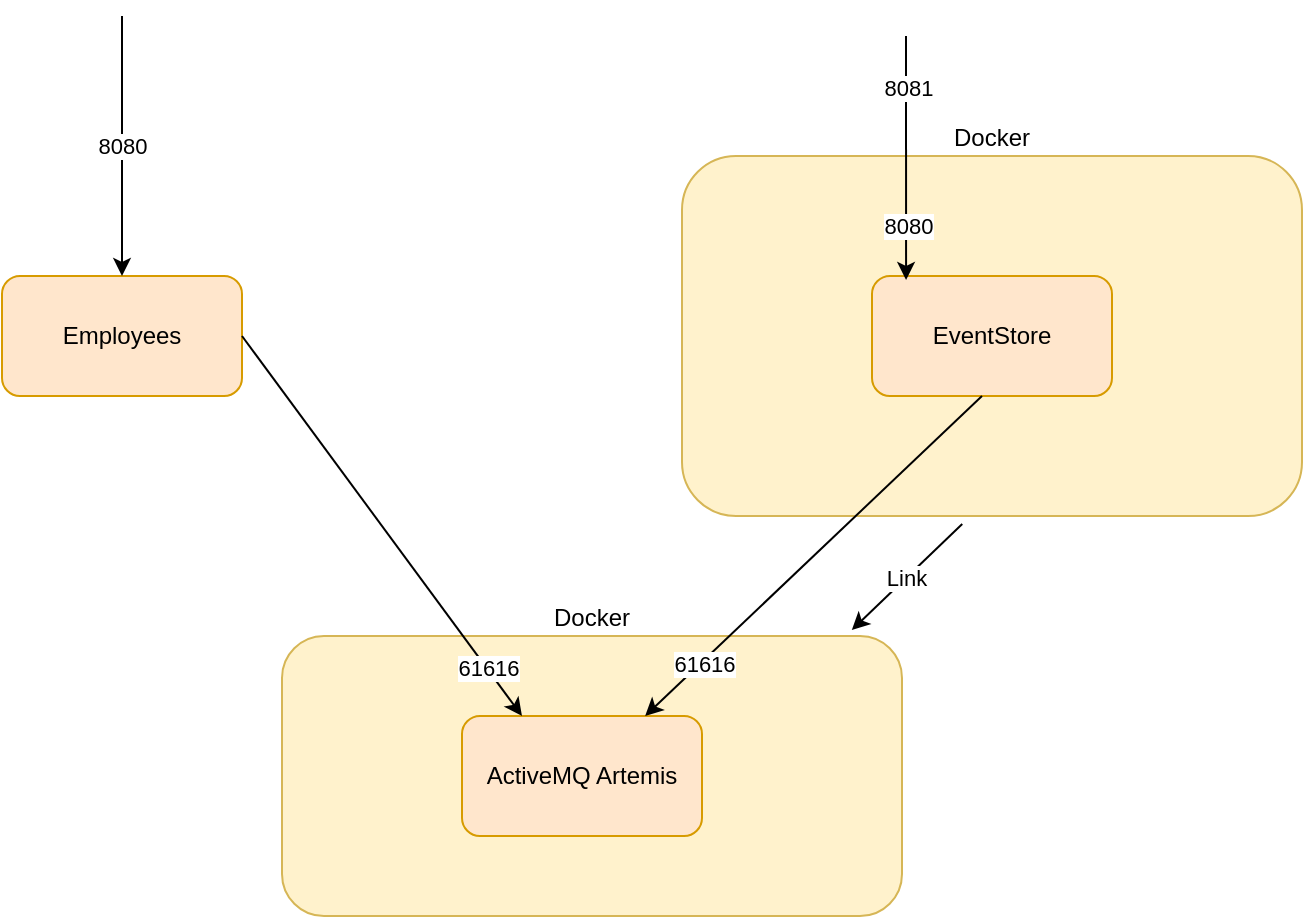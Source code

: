 <mxfile version="13.3.4" type="device"><diagram id="BTBv6-tNyar2MHMd8xic" name="Page-1"><mxGraphModel dx="2062" dy="1123" grid="1" gridSize="10" guides="1" tooltips="1" connect="1" arrows="1" fold="1" page="1" pageScale="1" pageWidth="827" pageHeight="1169" math="0" shadow="0"><root><mxCell id="0"/><mxCell id="1" parent="0"/><mxCell id="8ldLnfp7x8HLEuc7ziJy-1" value="Docker" style="rounded=1;whiteSpace=wrap;html=1;labelPosition=center;verticalLabelPosition=top;align=center;verticalAlign=bottom;fillColor=#fff2cc;strokeColor=#d6b656;" vertex="1" parent="1"><mxGeometry x="229" y="380" width="310" height="140" as="geometry"/></mxCell><mxCell id="BQQIuXZZYZGzbsVP7vFv-1" value="Employees" style="rounded=1;whiteSpace=wrap;html=1;fillColor=#ffe6cc;strokeColor=#d79b00;" parent="1" vertex="1"><mxGeometry x="89" y="200" width="120" height="60" as="geometry"/></mxCell><mxCell id="BQQIuXZZYZGzbsVP7vFv-3" value="Docker" style="rounded=1;whiteSpace=wrap;html=1;labelPosition=center;verticalLabelPosition=top;align=center;verticalAlign=bottom;fillColor=#fff2cc;strokeColor=#d6b656;" parent="1" vertex="1"><mxGeometry x="429" y="140" width="310" height="180" as="geometry"/></mxCell><mxCell id="BQQIuXZZYZGzbsVP7vFv-2" value="EventStore" style="rounded=1;whiteSpace=wrap;html=1;fillColor=#ffe6cc;strokeColor=#d79b00;labelPosition=center;verticalLabelPosition=middle;align=center;verticalAlign=middle;" parent="1" vertex="1"><mxGeometry x="524" y="200" width="120" height="60" as="geometry"/></mxCell><mxCell id="BQQIuXZZYZGzbsVP7vFv-7" value="&lt;div&gt;ActiveMQ Artemis&lt;/div&gt;" style="rounded=1;whiteSpace=wrap;html=1;fillColor=#ffe6cc;strokeColor=#d79b00;" parent="1" vertex="1"><mxGeometry x="319" y="420" width="120" height="60" as="geometry"/></mxCell><mxCell id="BQQIuXZZYZGzbsVP7vFv-4" value="" style="endArrow=classic;html=1;entryX=0.25;entryY=0;entryDx=0;entryDy=0;exitX=1;exitY=0.5;exitDx=0;exitDy=0;" parent="1" source="BQQIuXZZYZGzbsVP7vFv-1" target="BQQIuXZZYZGzbsVP7vFv-7" edge="1"><mxGeometry width="50" height="50" relative="1" as="geometry"><mxPoint x="79" y="280" as="sourcePoint"/><mxPoint x="129" y="230" as="targetPoint"/></mxGeometry></mxCell><mxCell id="8ldLnfp7x8HLEuc7ziJy-13" value="61616" style="edgeLabel;html=1;align=center;verticalAlign=middle;resizable=0;points=[];" vertex="1" connectable="0" parent="BQQIuXZZYZGzbsVP7vFv-4"><mxGeometry x="0.751" y="1" relative="1" as="geometry"><mxPoint x="-1" as="offset"/></mxGeometry></mxCell><mxCell id="8ldLnfp7x8HLEuc7ziJy-2" value="" style="endArrow=classic;html=1;exitX=1;exitY=0.5;exitDx=0;exitDy=0;" edge="1" parent="1" target="BQQIuXZZYZGzbsVP7vFv-7"><mxGeometry width="50" height="50" relative="1" as="geometry"><mxPoint x="579" y="260" as="sourcePoint"/><mxPoint x="689" y="450" as="targetPoint"/></mxGeometry></mxCell><mxCell id="8ldLnfp7x8HLEuc7ziJy-11" value="61616" style="edgeLabel;html=1;align=center;verticalAlign=middle;resizable=0;points=[];" vertex="1" connectable="0" parent="8ldLnfp7x8HLEuc7ziJy-2"><mxGeometry x="0.656" y="1" relative="1" as="geometry"><mxPoint as="offset"/></mxGeometry></mxCell><mxCell id="8ldLnfp7x8HLEuc7ziJy-3" value="Link" style="endArrow=classic;html=1;exitX=0.452;exitY=1.022;exitDx=0;exitDy=0;exitPerimeter=0;entryX=0.919;entryY=-0.021;entryDx=0;entryDy=0;entryPerimeter=0;" edge="1" parent="1" source="BQQIuXZZYZGzbsVP7vFv-3" target="8ldLnfp7x8HLEuc7ziJy-1"><mxGeometry width="50" height="50" relative="1" as="geometry"><mxPoint x="389" y="640" as="sourcePoint"/><mxPoint x="439" y="590" as="targetPoint"/></mxGeometry></mxCell><mxCell id="8ldLnfp7x8HLEuc7ziJy-4" value="8080" style="endArrow=classic;html=1;entryX=0.5;entryY=0;entryDx=0;entryDy=0;" edge="1" parent="1" target="BQQIuXZZYZGzbsVP7vFv-1"><mxGeometry width="50" height="50" relative="1" as="geometry"><mxPoint x="149" y="70" as="sourcePoint"/><mxPoint x="150" y="100" as="targetPoint"/></mxGeometry></mxCell><mxCell id="8ldLnfp7x8HLEuc7ziJy-8" value="" style="endArrow=classic;html=1;entryX=0.142;entryY=0.033;entryDx=0;entryDy=0;entryPerimeter=0;" edge="1" parent="1" target="BQQIuXZZYZGzbsVP7vFv-2"><mxGeometry width="50" height="50" relative="1" as="geometry"><mxPoint x="541" y="80" as="sourcePoint"/><mxPoint x="440" y="280" as="targetPoint"/></mxGeometry></mxCell><mxCell id="8ldLnfp7x8HLEuc7ziJy-9" value="8081" style="edgeLabel;html=1;align=center;verticalAlign=middle;resizable=0;points=[];" vertex="1" connectable="0" parent="8ldLnfp7x8HLEuc7ziJy-8"><mxGeometry x="-0.574" y="1" relative="1" as="geometry"><mxPoint as="offset"/></mxGeometry></mxCell><mxCell id="8ldLnfp7x8HLEuc7ziJy-10" value="8080" style="edgeLabel;html=1;align=center;verticalAlign=middle;resizable=0;points=[];" vertex="1" connectable="0" parent="8ldLnfp7x8HLEuc7ziJy-8"><mxGeometry x="0.558" y="1" relative="1" as="geometry"><mxPoint as="offset"/></mxGeometry></mxCell></root></mxGraphModel></diagram></mxfile>